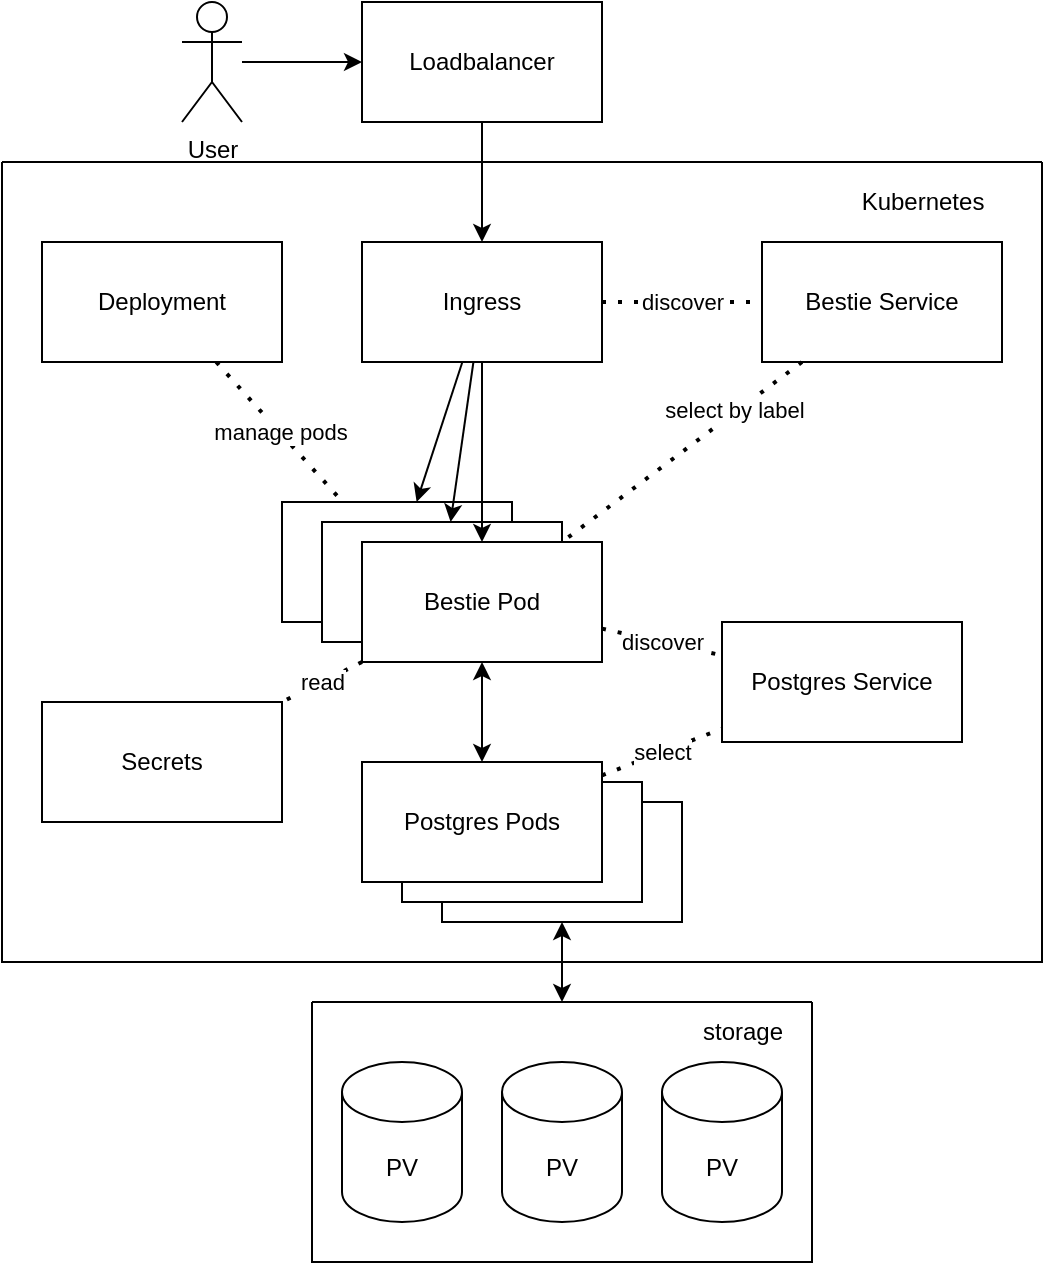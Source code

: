 <mxfile version="17.4.6" type="github">
  <diagram id="jx3OoIZnFbqbHVB8xl_e" name="Page-1">
    <mxGraphModel dx="2066" dy="1161" grid="1" gridSize="10" guides="1" tooltips="1" connect="1" arrows="1" fold="1" page="1" pageScale="1" pageWidth="850" pageHeight="1100" math="0" shadow="0">
      <root>
        <mxCell id="0" />
        <mxCell id="1" parent="0" />
        <mxCell id="zp51tWcMS4xHJCahMgBf-17" value="" style="swimlane;startSize=0;" vertex="1" parent="1">
          <mxGeometry x="80" y="280" width="520" height="400" as="geometry" />
        </mxCell>
        <mxCell id="zp51tWcMS4xHJCahMgBf-18" value="Kubernetes" style="text;html=1;align=center;verticalAlign=middle;resizable=0;points=[];autosize=1;strokeColor=none;fillColor=none;" vertex="1" parent="zp51tWcMS4xHJCahMgBf-17">
          <mxGeometry x="420" y="10" width="80" height="20" as="geometry" />
        </mxCell>
        <mxCell id="zp51tWcMS4xHJCahMgBf-4" value="Bestie Pod" style="rounded=0;whiteSpace=wrap;html=1;" vertex="1" parent="zp51tWcMS4xHJCahMgBf-17">
          <mxGeometry x="140" y="170" width="115" height="60" as="geometry" />
        </mxCell>
        <mxCell id="zp51tWcMS4xHJCahMgBf-5" value="Bestie Pod" style="rounded=0;whiteSpace=wrap;html=1;" vertex="1" parent="zp51tWcMS4xHJCahMgBf-17">
          <mxGeometry x="160" y="180" width="120" height="60" as="geometry" />
        </mxCell>
        <mxCell id="zp51tWcMS4xHJCahMgBf-6" value="Bestie Pod" style="rounded=0;whiteSpace=wrap;html=1;" vertex="1" parent="zp51tWcMS4xHJCahMgBf-17">
          <mxGeometry x="180" y="190" width="120" height="60" as="geometry" />
        </mxCell>
        <mxCell id="zp51tWcMS4xHJCahMgBf-26" value="manage pods" style="endArrow=none;dashed=1;html=1;dashPattern=1 3;strokeWidth=2;rounded=0;" edge="1" parent="zp51tWcMS4xHJCahMgBf-17" source="zp51tWcMS4xHJCahMgBf-20" target="zp51tWcMS4xHJCahMgBf-4">
          <mxGeometry width="50" height="50" relative="1" as="geometry">
            <mxPoint x="320" y="250" as="sourcePoint" />
            <mxPoint x="370" y="200" as="targetPoint" />
          </mxGeometry>
        </mxCell>
        <mxCell id="zp51tWcMS4xHJCahMgBf-1" value="Ingress" style="rounded=0;whiteSpace=wrap;html=1;" vertex="1" parent="zp51tWcMS4xHJCahMgBf-17">
          <mxGeometry x="180" y="40" width="120" height="60" as="geometry" />
        </mxCell>
        <mxCell id="zp51tWcMS4xHJCahMgBf-10" value="" style="endArrow=classic;html=1;rounded=0;" edge="1" parent="zp51tWcMS4xHJCahMgBf-17" source="zp51tWcMS4xHJCahMgBf-1" target="zp51tWcMS4xHJCahMgBf-4">
          <mxGeometry width="50" height="50" relative="1" as="geometry">
            <mxPoint x="320" y="270" as="sourcePoint" />
            <mxPoint x="370" y="220" as="targetPoint" />
          </mxGeometry>
        </mxCell>
        <mxCell id="zp51tWcMS4xHJCahMgBf-11" value="" style="endArrow=classic;html=1;rounded=0;" edge="1" parent="zp51tWcMS4xHJCahMgBf-17" source="zp51tWcMS4xHJCahMgBf-1" target="zp51tWcMS4xHJCahMgBf-5">
          <mxGeometry width="50" height="50" relative="1" as="geometry">
            <mxPoint x="320" y="270" as="sourcePoint" />
            <mxPoint x="370" y="220" as="targetPoint" />
          </mxGeometry>
        </mxCell>
        <mxCell id="zp51tWcMS4xHJCahMgBf-12" value="" style="endArrow=classic;html=1;rounded=0;" edge="1" parent="zp51tWcMS4xHJCahMgBf-17" source="zp51tWcMS4xHJCahMgBf-1" target="zp51tWcMS4xHJCahMgBf-6">
          <mxGeometry width="50" height="50" relative="1" as="geometry">
            <mxPoint x="320" y="270" as="sourcePoint" />
            <mxPoint x="370" y="220" as="targetPoint" />
          </mxGeometry>
        </mxCell>
        <mxCell id="zp51tWcMS4xHJCahMgBf-3" value="Bestie Service" style="rounded=0;whiteSpace=wrap;html=1;" vertex="1" parent="zp51tWcMS4xHJCahMgBf-17">
          <mxGeometry x="380" y="40" width="120" height="60" as="geometry" />
        </mxCell>
        <mxCell id="zp51tWcMS4xHJCahMgBf-15" value="" style="endArrow=none;dashed=1;html=1;dashPattern=1 3;strokeWidth=2;rounded=0;" edge="1" parent="zp51tWcMS4xHJCahMgBf-17" source="zp51tWcMS4xHJCahMgBf-3" target="zp51tWcMS4xHJCahMgBf-6">
          <mxGeometry width="50" height="50" relative="1" as="geometry">
            <mxPoint x="310" y="270" as="sourcePoint" />
            <mxPoint x="360" y="220" as="targetPoint" />
          </mxGeometry>
        </mxCell>
        <mxCell id="zp51tWcMS4xHJCahMgBf-44" value="select by label" style="edgeLabel;html=1;align=center;verticalAlign=middle;resizable=0;points=[];" vertex="1" connectable="0" parent="zp51tWcMS4xHJCahMgBf-15">
          <mxGeometry x="-0.445" y="-1" relative="1" as="geometry">
            <mxPoint as="offset" />
          </mxGeometry>
        </mxCell>
        <mxCell id="zp51tWcMS4xHJCahMgBf-19" value="discover" style="endArrow=none;dashed=1;html=1;dashPattern=1 3;strokeWidth=2;rounded=0;" edge="1" parent="zp51tWcMS4xHJCahMgBf-17" source="zp51tWcMS4xHJCahMgBf-1" target="zp51tWcMS4xHJCahMgBf-3">
          <mxGeometry width="50" height="50" relative="1" as="geometry">
            <mxPoint x="290" y="80" as="sourcePoint" />
            <mxPoint x="360" y="220" as="targetPoint" />
          </mxGeometry>
        </mxCell>
        <mxCell id="zp51tWcMS4xHJCahMgBf-20" value="Deployment" style="rounded=0;whiteSpace=wrap;html=1;" vertex="1" parent="zp51tWcMS4xHJCahMgBf-17">
          <mxGeometry x="20" y="40" width="120" height="60" as="geometry" />
        </mxCell>
        <mxCell id="zp51tWcMS4xHJCahMgBf-31" value="Postgres Service" style="rounded=0;whiteSpace=wrap;html=1;" vertex="1" parent="zp51tWcMS4xHJCahMgBf-17">
          <mxGeometry x="360" y="230" width="120" height="60" as="geometry" />
        </mxCell>
        <mxCell id="zp51tWcMS4xHJCahMgBf-32" value="" style="rounded=0;whiteSpace=wrap;html=1;" vertex="1" parent="zp51tWcMS4xHJCahMgBf-17">
          <mxGeometry x="220" y="320" width="120" height="60" as="geometry" />
        </mxCell>
        <mxCell id="zp51tWcMS4xHJCahMgBf-34" value="" style="rounded=0;whiteSpace=wrap;html=1;" vertex="1" parent="zp51tWcMS4xHJCahMgBf-17">
          <mxGeometry x="200" y="310" width="120" height="60" as="geometry" />
        </mxCell>
        <mxCell id="zp51tWcMS4xHJCahMgBf-33" value="Postgres Pods" style="rounded=0;whiteSpace=wrap;html=1;" vertex="1" parent="zp51tWcMS4xHJCahMgBf-17">
          <mxGeometry x="180" y="300" width="120" height="60" as="geometry" />
        </mxCell>
        <mxCell id="zp51tWcMS4xHJCahMgBf-39" value="" style="endArrow=classic;startArrow=classic;html=1;rounded=0;" edge="1" parent="zp51tWcMS4xHJCahMgBf-17" source="zp51tWcMS4xHJCahMgBf-6" target="zp51tWcMS4xHJCahMgBf-33">
          <mxGeometry width="50" height="50" relative="1" as="geometry">
            <mxPoint x="290" y="210" as="sourcePoint" />
            <mxPoint x="340" y="160" as="targetPoint" />
          </mxGeometry>
        </mxCell>
        <mxCell id="zp51tWcMS4xHJCahMgBf-40" value="" style="endArrow=classic;startArrow=classic;html=1;rounded=0;" edge="1" parent="zp51tWcMS4xHJCahMgBf-17" source="zp51tWcMS4xHJCahMgBf-42" target="zp51tWcMS4xHJCahMgBf-32">
          <mxGeometry width="50" height="50" relative="1" as="geometry">
            <mxPoint x="180" y="200" as="sourcePoint" />
            <mxPoint x="230" y="150" as="targetPoint" />
          </mxGeometry>
        </mxCell>
        <mxCell id="zp51tWcMS4xHJCahMgBf-42" value="" style="swimlane;startSize=0;" vertex="1" parent="zp51tWcMS4xHJCahMgBf-17">
          <mxGeometry x="155" y="420" width="250" height="130" as="geometry" />
        </mxCell>
        <mxCell id="zp51tWcMS4xHJCahMgBf-43" value="storage" style="text;html=1;align=center;verticalAlign=middle;resizable=0;points=[];autosize=1;strokeColor=none;fillColor=none;" vertex="1" parent="zp51tWcMS4xHJCahMgBf-42">
          <mxGeometry x="185" y="5" width="60" height="20" as="geometry" />
        </mxCell>
        <mxCell id="zp51tWcMS4xHJCahMgBf-38" value="PV" style="shape=cylinder3;whiteSpace=wrap;html=1;boundedLbl=1;backgroundOutline=1;size=15;" vertex="1" parent="zp51tWcMS4xHJCahMgBf-42">
          <mxGeometry x="175" y="30" width="60" height="80" as="geometry" />
        </mxCell>
        <mxCell id="zp51tWcMS4xHJCahMgBf-37" value="PV" style="shape=cylinder3;whiteSpace=wrap;html=1;boundedLbl=1;backgroundOutline=1;size=15;" vertex="1" parent="zp51tWcMS4xHJCahMgBf-42">
          <mxGeometry x="95" y="30" width="60" height="80" as="geometry" />
        </mxCell>
        <mxCell id="zp51tWcMS4xHJCahMgBf-29" value="PV" style="shape=cylinder3;whiteSpace=wrap;html=1;boundedLbl=1;backgroundOutline=1;size=15;" vertex="1" parent="zp51tWcMS4xHJCahMgBf-42">
          <mxGeometry x="15" y="30" width="60" height="80" as="geometry" />
        </mxCell>
        <mxCell id="zp51tWcMS4xHJCahMgBf-45" value="discover" style="endArrow=none;dashed=1;html=1;dashPattern=1 3;strokeWidth=2;rounded=0;" edge="1" parent="zp51tWcMS4xHJCahMgBf-17" source="zp51tWcMS4xHJCahMgBf-6" target="zp51tWcMS4xHJCahMgBf-31">
          <mxGeometry width="50" height="50" relative="1" as="geometry">
            <mxPoint x="320" y="210" as="sourcePoint" />
            <mxPoint x="370" y="160" as="targetPoint" />
          </mxGeometry>
        </mxCell>
        <mxCell id="zp51tWcMS4xHJCahMgBf-46" value="select" style="endArrow=none;dashed=1;html=1;dashPattern=1 3;strokeWidth=2;rounded=0;" edge="1" parent="zp51tWcMS4xHJCahMgBf-17" source="zp51tWcMS4xHJCahMgBf-33" target="zp51tWcMS4xHJCahMgBf-31">
          <mxGeometry width="50" height="50" relative="1" as="geometry">
            <mxPoint x="320" y="210" as="sourcePoint" />
            <mxPoint x="370" y="160" as="targetPoint" />
          </mxGeometry>
        </mxCell>
        <mxCell id="zp51tWcMS4xHJCahMgBf-47" value="Secrets" style="rounded=0;whiteSpace=wrap;html=1;" vertex="1" parent="zp51tWcMS4xHJCahMgBf-17">
          <mxGeometry x="20" y="270" width="120" height="60" as="geometry" />
        </mxCell>
        <mxCell id="zp51tWcMS4xHJCahMgBf-48" value="read" style="endArrow=none;dashed=1;html=1;dashPattern=1 3;strokeWidth=2;rounded=0;" edge="1" parent="zp51tWcMS4xHJCahMgBf-17" source="zp51tWcMS4xHJCahMgBf-6" target="zp51tWcMS4xHJCahMgBf-47">
          <mxGeometry width="50" height="50" relative="1" as="geometry">
            <mxPoint x="320" y="210" as="sourcePoint" />
            <mxPoint x="370" y="160" as="targetPoint" />
          </mxGeometry>
        </mxCell>
        <mxCell id="zp51tWcMS4xHJCahMgBf-7" value="User" style="shape=umlActor;verticalLabelPosition=bottom;verticalAlign=top;html=1;outlineConnect=0;" vertex="1" parent="1">
          <mxGeometry x="170" y="200" width="30" height="60" as="geometry" />
        </mxCell>
        <mxCell id="zp51tWcMS4xHJCahMgBf-9" value="" style="endArrow=classic;html=1;rounded=0;" edge="1" parent="1" source="zp51tWcMS4xHJCahMgBf-7" target="zp51tWcMS4xHJCahMgBf-28">
          <mxGeometry width="50" height="50" relative="1" as="geometry">
            <mxPoint x="330" y="130" as="sourcePoint" />
            <mxPoint x="447.5" y="570" as="targetPoint" />
          </mxGeometry>
        </mxCell>
        <mxCell id="zp51tWcMS4xHJCahMgBf-28" value="Loadbalancer" style="rounded=0;whiteSpace=wrap;html=1;" vertex="1" parent="1">
          <mxGeometry x="260" y="200" width="120" height="60" as="geometry" />
        </mxCell>
        <mxCell id="zp51tWcMS4xHJCahMgBf-36" value="" style="endArrow=classic;html=1;rounded=0;" edge="1" parent="1" source="zp51tWcMS4xHJCahMgBf-28" target="zp51tWcMS4xHJCahMgBf-1">
          <mxGeometry width="50" height="50" relative="1" as="geometry">
            <mxPoint x="400" y="600" as="sourcePoint" />
            <mxPoint x="450" y="550" as="targetPoint" />
          </mxGeometry>
        </mxCell>
      </root>
    </mxGraphModel>
  </diagram>
</mxfile>
